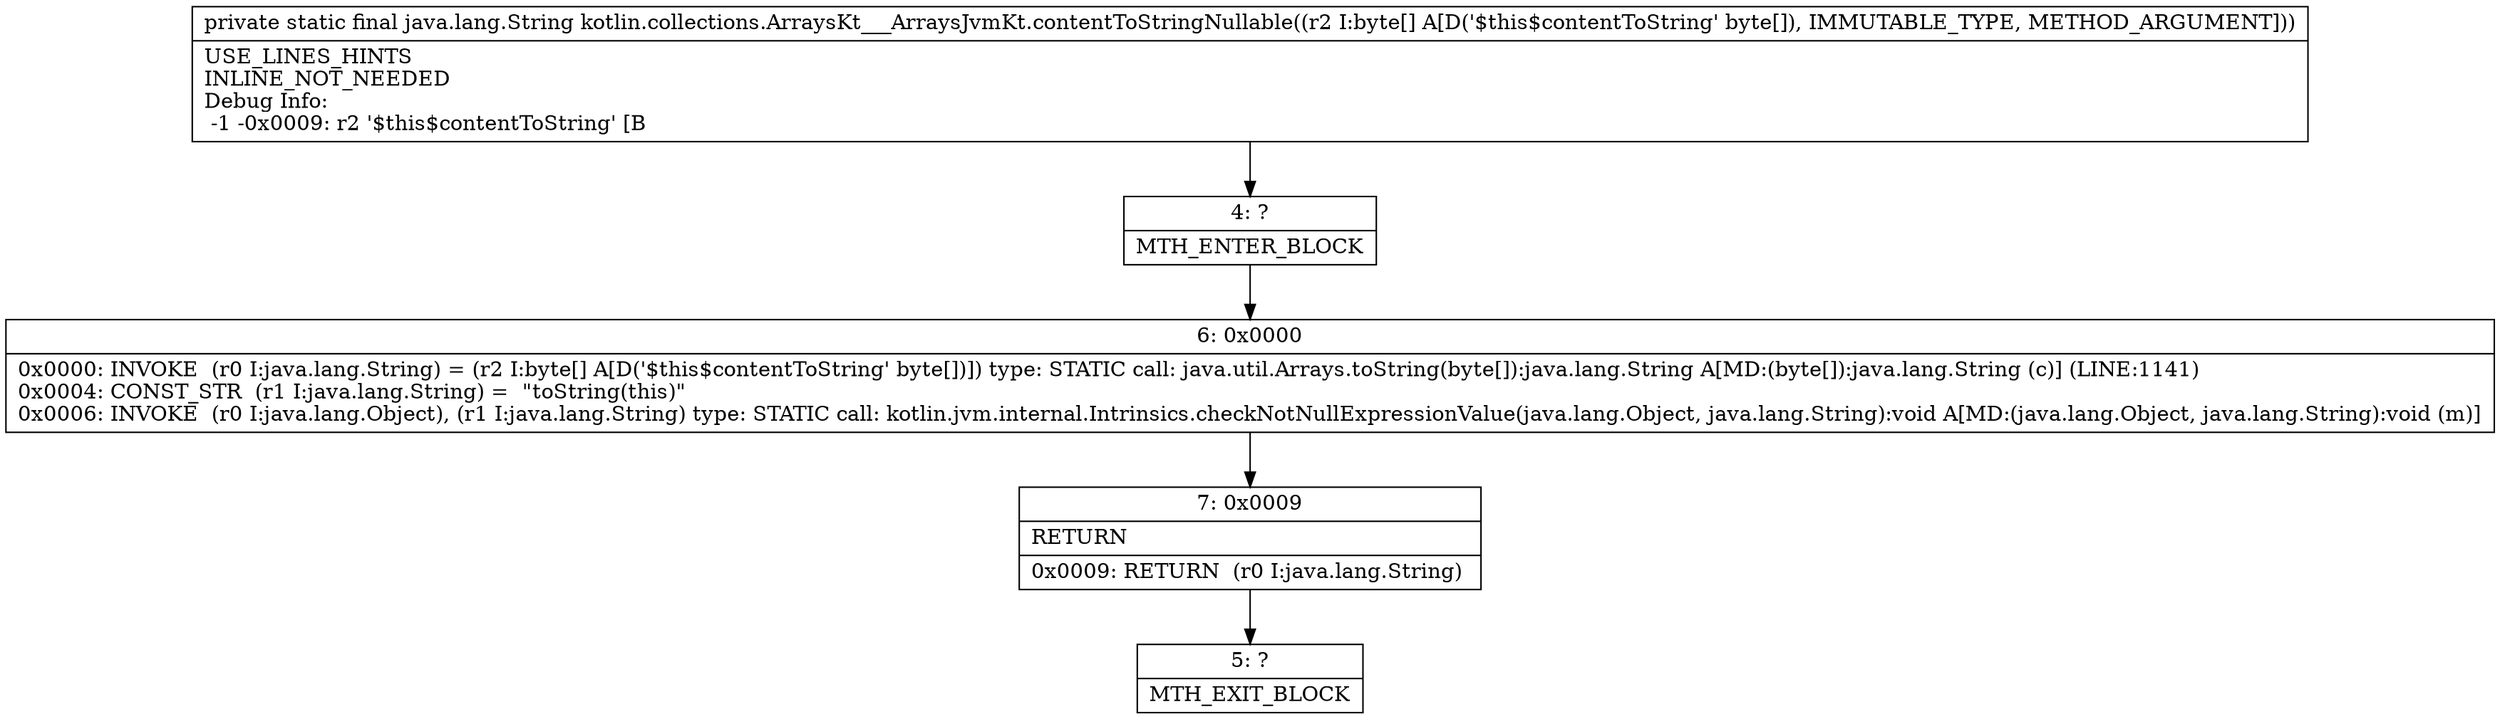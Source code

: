 digraph "CFG forkotlin.collections.ArraysKt___ArraysJvmKt.contentToStringNullable([B)Ljava\/lang\/String;" {
Node_4 [shape=record,label="{4\:\ ?|MTH_ENTER_BLOCK\l}"];
Node_6 [shape=record,label="{6\:\ 0x0000|0x0000: INVOKE  (r0 I:java.lang.String) = (r2 I:byte[] A[D('$this$contentToString' byte[])]) type: STATIC call: java.util.Arrays.toString(byte[]):java.lang.String A[MD:(byte[]):java.lang.String (c)] (LINE:1141)\l0x0004: CONST_STR  (r1 I:java.lang.String) =  \"toString(this)\" \l0x0006: INVOKE  (r0 I:java.lang.Object), (r1 I:java.lang.String) type: STATIC call: kotlin.jvm.internal.Intrinsics.checkNotNullExpressionValue(java.lang.Object, java.lang.String):void A[MD:(java.lang.Object, java.lang.String):void (m)]\l}"];
Node_7 [shape=record,label="{7\:\ 0x0009|RETURN\l|0x0009: RETURN  (r0 I:java.lang.String) \l}"];
Node_5 [shape=record,label="{5\:\ ?|MTH_EXIT_BLOCK\l}"];
MethodNode[shape=record,label="{private static final java.lang.String kotlin.collections.ArraysKt___ArraysJvmKt.contentToStringNullable((r2 I:byte[] A[D('$this$contentToString' byte[]), IMMUTABLE_TYPE, METHOD_ARGUMENT]))  | USE_LINES_HINTS\lINLINE_NOT_NEEDED\lDebug Info:\l  \-1 \-0x0009: r2 '$this$contentToString' [B\l}"];
MethodNode -> Node_4;Node_4 -> Node_6;
Node_6 -> Node_7;
Node_7 -> Node_5;
}

